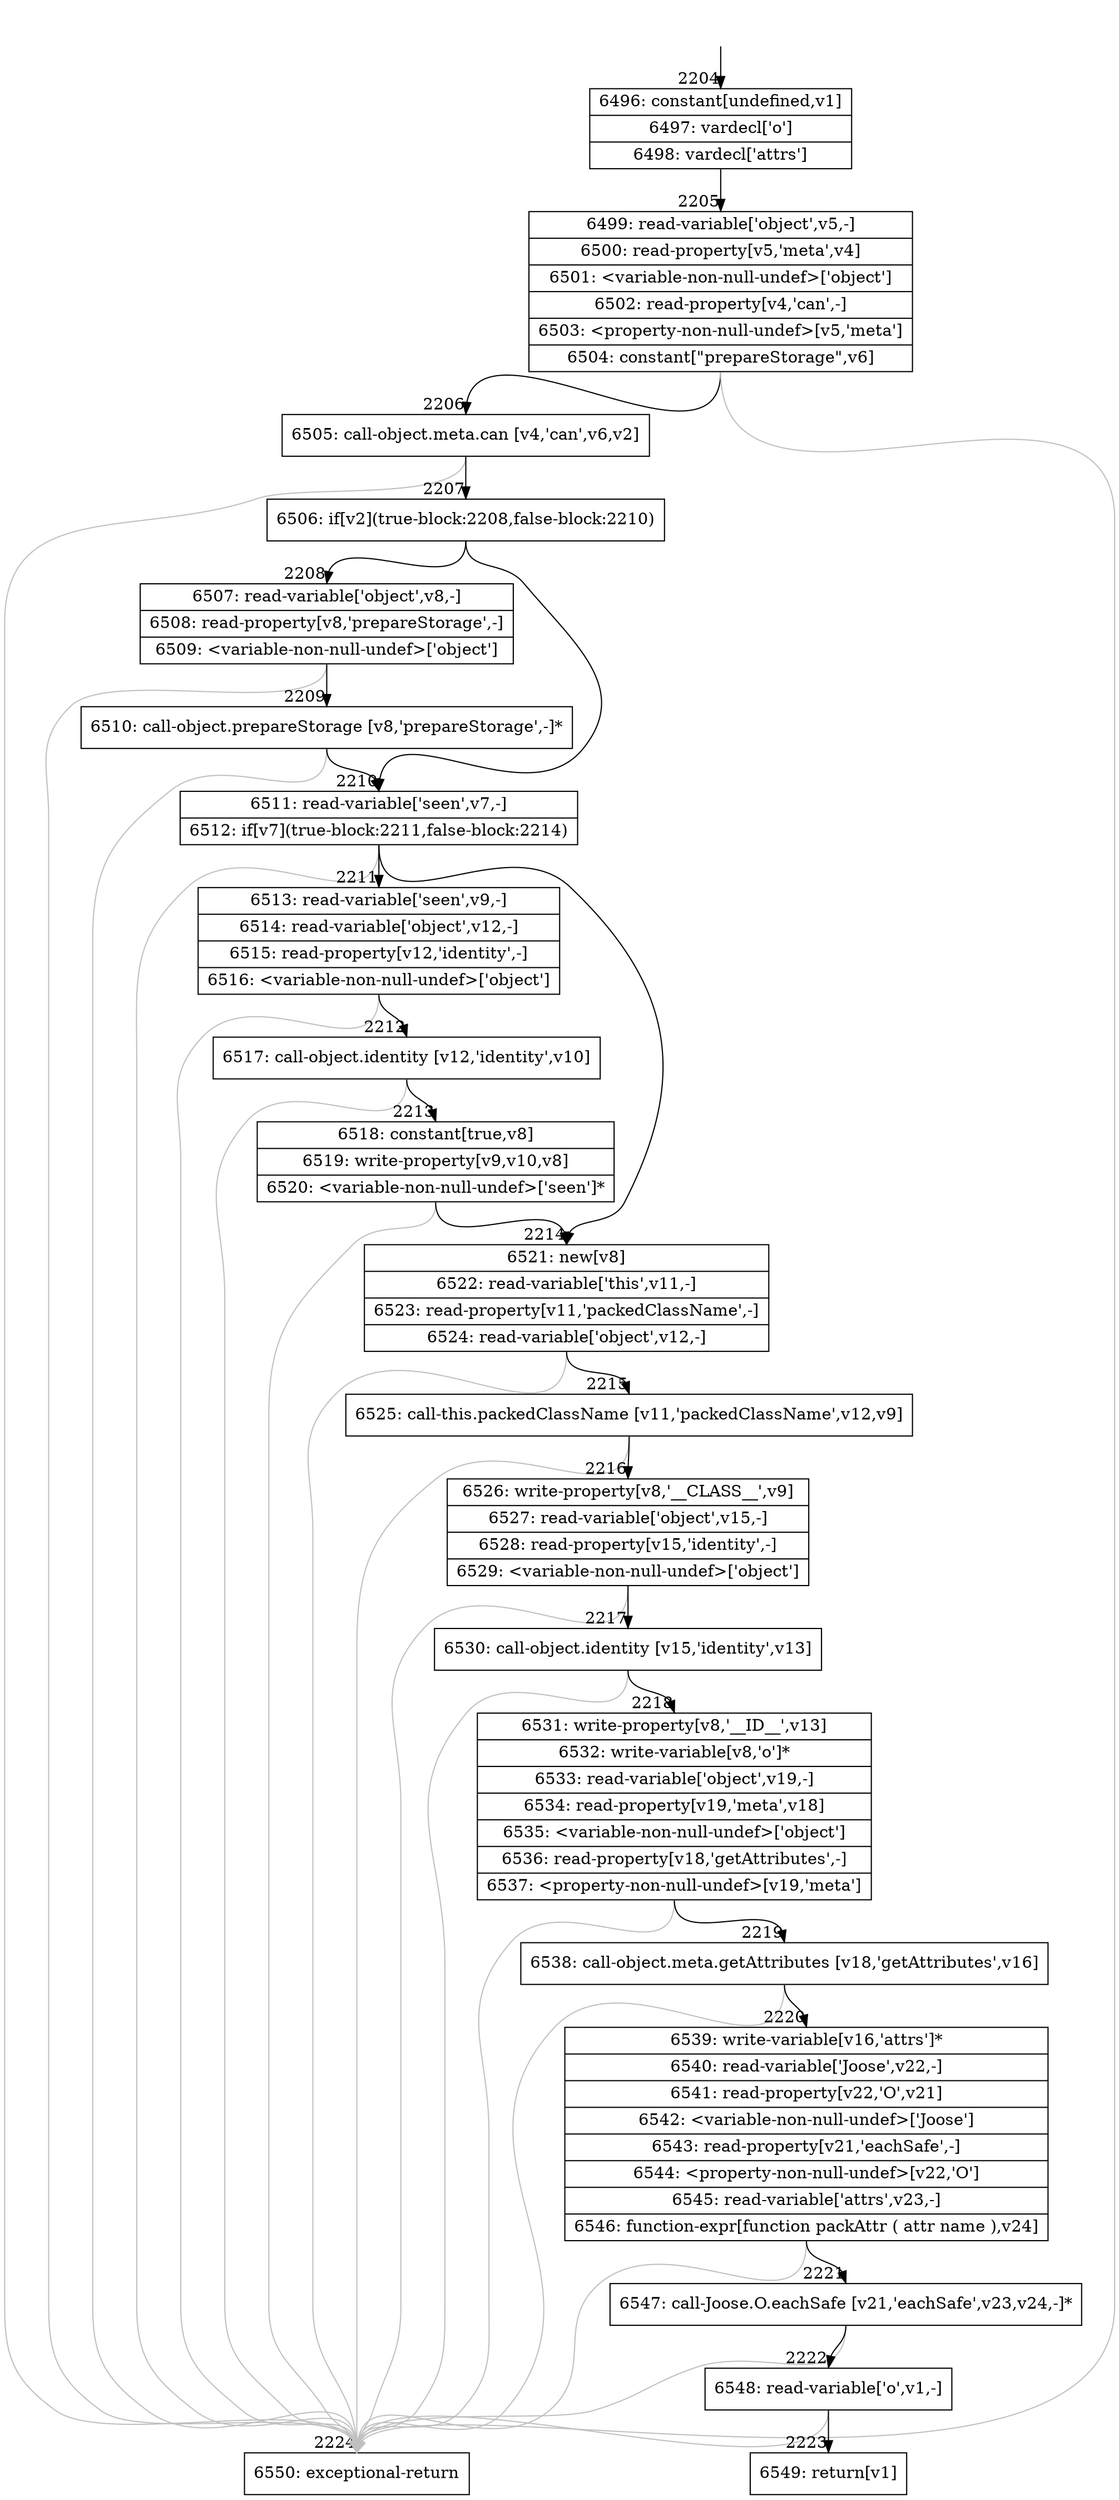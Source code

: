 digraph {
rankdir="TD"
BB_entry249[shape=none,label=""];
BB_entry249 -> BB2204 [tailport=s, headport=n, headlabel="    2204"]
BB2204 [shape=record label="{6496: constant[undefined,v1]|6497: vardecl['o']|6498: vardecl['attrs']}" ] 
BB2204 -> BB2205 [tailport=s, headport=n, headlabel="      2205"]
BB2205 [shape=record label="{6499: read-variable['object',v5,-]|6500: read-property[v5,'meta',v4]|6501: \<variable-non-null-undef\>['object']|6502: read-property[v4,'can',-]|6503: \<property-non-null-undef\>[v5,'meta']|6504: constant[\"prepareStorage\",v6]}" ] 
BB2205 -> BB2206 [tailport=s, headport=n, headlabel="      2206"]
BB2205 -> BB2224 [tailport=s, headport=n, color=gray, headlabel="      2224"]
BB2206 [shape=record label="{6505: call-object.meta.can [v4,'can',v6,v2]}" ] 
BB2206 -> BB2207 [tailport=s, headport=n, headlabel="      2207"]
BB2206 -> BB2224 [tailport=s, headport=n, color=gray]
BB2207 [shape=record label="{6506: if[v2](true-block:2208,false-block:2210)}" ] 
BB2207 -> BB2208 [tailport=s, headport=n, headlabel="      2208"]
BB2207 -> BB2210 [tailport=s, headport=n, headlabel="      2210"]
BB2208 [shape=record label="{6507: read-variable['object',v8,-]|6508: read-property[v8,'prepareStorage',-]|6509: \<variable-non-null-undef\>['object']}" ] 
BB2208 -> BB2209 [tailport=s, headport=n, headlabel="      2209"]
BB2208 -> BB2224 [tailport=s, headport=n, color=gray]
BB2209 [shape=record label="{6510: call-object.prepareStorage [v8,'prepareStorage',-]*}" ] 
BB2209 -> BB2210 [tailport=s, headport=n]
BB2209 -> BB2224 [tailport=s, headport=n, color=gray]
BB2210 [shape=record label="{6511: read-variable['seen',v7,-]|6512: if[v7](true-block:2211,false-block:2214)}" ] 
BB2210 -> BB2211 [tailport=s, headport=n, headlabel="      2211"]
BB2210 -> BB2214 [tailport=s, headport=n, headlabel="      2214"]
BB2210 -> BB2224 [tailport=s, headport=n, color=gray]
BB2211 [shape=record label="{6513: read-variable['seen',v9,-]|6514: read-variable['object',v12,-]|6515: read-property[v12,'identity',-]|6516: \<variable-non-null-undef\>['object']}" ] 
BB2211 -> BB2212 [tailport=s, headport=n, headlabel="      2212"]
BB2211 -> BB2224 [tailport=s, headport=n, color=gray]
BB2212 [shape=record label="{6517: call-object.identity [v12,'identity',v10]}" ] 
BB2212 -> BB2213 [tailport=s, headport=n, headlabel="      2213"]
BB2212 -> BB2224 [tailport=s, headport=n, color=gray]
BB2213 [shape=record label="{6518: constant[true,v8]|6519: write-property[v9,v10,v8]|6520: \<variable-non-null-undef\>['seen']*}" ] 
BB2213 -> BB2214 [tailport=s, headport=n]
BB2213 -> BB2224 [tailport=s, headport=n, color=gray]
BB2214 [shape=record label="{6521: new[v8]|6522: read-variable['this',v11,-]|6523: read-property[v11,'packedClassName',-]|6524: read-variable['object',v12,-]}" ] 
BB2214 -> BB2215 [tailport=s, headport=n, headlabel="      2215"]
BB2214 -> BB2224 [tailport=s, headport=n, color=gray]
BB2215 [shape=record label="{6525: call-this.packedClassName [v11,'packedClassName',v12,v9]}" ] 
BB2215 -> BB2216 [tailport=s, headport=n, headlabel="      2216"]
BB2215 -> BB2224 [tailport=s, headport=n, color=gray]
BB2216 [shape=record label="{6526: write-property[v8,'__CLASS__',v9]|6527: read-variable['object',v15,-]|6528: read-property[v15,'identity',-]|6529: \<variable-non-null-undef\>['object']}" ] 
BB2216 -> BB2217 [tailport=s, headport=n, headlabel="      2217"]
BB2216 -> BB2224 [tailport=s, headport=n, color=gray]
BB2217 [shape=record label="{6530: call-object.identity [v15,'identity',v13]}" ] 
BB2217 -> BB2218 [tailport=s, headport=n, headlabel="      2218"]
BB2217 -> BB2224 [tailport=s, headport=n, color=gray]
BB2218 [shape=record label="{6531: write-property[v8,'__ID__',v13]|6532: write-variable[v8,'o']*|6533: read-variable['object',v19,-]|6534: read-property[v19,'meta',v18]|6535: \<variable-non-null-undef\>['object']|6536: read-property[v18,'getAttributes',-]|6537: \<property-non-null-undef\>[v19,'meta']}" ] 
BB2218 -> BB2219 [tailport=s, headport=n, headlabel="      2219"]
BB2218 -> BB2224 [tailport=s, headport=n, color=gray]
BB2219 [shape=record label="{6538: call-object.meta.getAttributes [v18,'getAttributes',v16]}" ] 
BB2219 -> BB2220 [tailport=s, headport=n, headlabel="      2220"]
BB2219 -> BB2224 [tailport=s, headport=n, color=gray]
BB2220 [shape=record label="{6539: write-variable[v16,'attrs']*|6540: read-variable['Joose',v22,-]|6541: read-property[v22,'O',v21]|6542: \<variable-non-null-undef\>['Joose']|6543: read-property[v21,'eachSafe',-]|6544: \<property-non-null-undef\>[v22,'O']|6545: read-variable['attrs',v23,-]|6546: function-expr[function packAttr ( attr name ),v24]}" ] 
BB2220 -> BB2221 [tailport=s, headport=n, headlabel="      2221"]
BB2220 -> BB2224 [tailport=s, headport=n, color=gray]
BB2221 [shape=record label="{6547: call-Joose.O.eachSafe [v21,'eachSafe',v23,v24,-]*}" ] 
BB2221 -> BB2222 [tailport=s, headport=n, headlabel="      2222"]
BB2221 -> BB2224 [tailport=s, headport=n, color=gray]
BB2222 [shape=record label="{6548: read-variable['o',v1,-]}" ] 
BB2222 -> BB2223 [tailport=s, headport=n, headlabel="      2223"]
BB2222 -> BB2224 [tailport=s, headport=n, color=gray]
BB2223 [shape=record label="{6549: return[v1]}" ] 
BB2224 [shape=record label="{6550: exceptional-return}" ] 
//#$~ 2619
}
